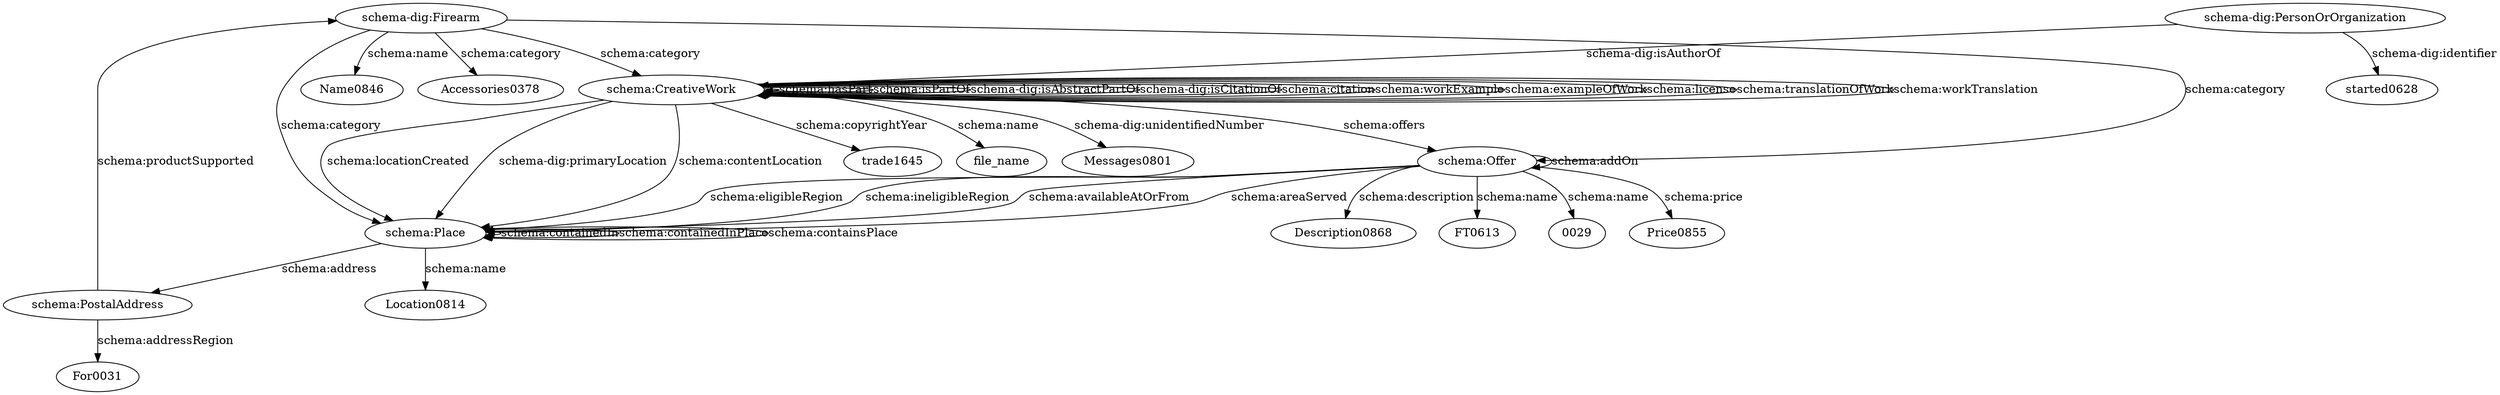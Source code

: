 digraph {
  Accessories0378 [type=attribute_name,label=Accessories0378]
  "schema-dig:Firearm1" [type=class_uri,label="schema-dig:Firearm"]
  Name0846 [type=attribute_name,label=Name0846]
  started0628 [type=attribute_name,label=started0628]
  "schema-dig:PersonOrOrganization1" [type=class_uri,label="schema-dig:PersonOrOrganization"]
  Messages0801 [type=attribute_name,label=Messages0801]
  "schema:CreativeWork1" [type=class_uri,label="schema:CreativeWork"]
  trade1645 [type=attribute_name,label=trade1645]
  file_name [type=attribute_name,label=file_name]
  Description0868 [type=attribute_name,label=Description0868]
  "schema:Offer1" [type=class_uri,label="schema:Offer"]
  FT0613 [type=attribute_name,label=FT0613]
  "0029" [type=attribute_name,label="0029"]
  Price0855 [type=attribute_name,label=Price0855]
  Location0814 [type=attribute_name,label=Location0814]
  "schema:Place1" [type=class_uri,label="schema:Place"]
  For0031 [type=attribute_name,label=For0031]
  "schema:PostalAddress1" [type=class_uri,label="schema:PostalAddress"]
  "schema-dig:Firearm1" -> Accessories0378 [label="schema:category",type=st_property_uri]
  "schema-dig:Firearm1" -> Name0846 [label="schema:name",type=st_property_uri]
  "schema-dig:PersonOrOrganization1" -> started0628 [label="schema-dig:identifier",type=st_property_uri]
  "schema:CreativeWork1" -> Messages0801 [label="schema-dig:unidentifiedNumber",type=st_property_uri]
  "schema:CreativeWork1" -> trade1645 [label="schema:copyrightYear",type=st_property_uri]
  "schema:CreativeWork1" -> file_name [label="schema:name",type=st_property_uri]
  "schema:Offer1" -> Description0868 [label="schema:description",type=st_property_uri]
  "schema:Offer1" -> FT0613 [label="schema:name",type=st_property_uri]
  "schema:Offer1" -> "0029" [label="schema:name",type=st_property_uri]
  "schema:Offer1" -> Price0855 [label="schema:price",type=st_property_uri]
  "schema:Place1" -> Location0814 [label="schema:name",type=st_property_uri]
  "schema:PostalAddress1" -> For0031 [label="schema:addressRegion",type=st_property_uri]
  "schema-dig:PersonOrOrganization1" -> "schema:CreativeWork1" [label="schema-dig:isAuthorOf",type=direct_property_uri,weight=1]
  "schema:CreativeWork1" -> "schema:CreativeWork1" [label="schema:hasPart",type=direct_property_uri,weight=1]
  "schema:CreativeWork1" -> "schema:CreativeWork1" [label="schema:isPartOf",type=direct_property_uri,weight=1]
  "schema:CreativeWork1" -> "schema:CreativeWork1" [label="schema-dig:isAbstractPartOf",type=direct_property_uri,weight=1]
  "schema:CreativeWork1" -> "schema:CreativeWork1" [label="schema-dig:isCitationOf",type=direct_property_uri,weight=1]
  "schema:CreativeWork1" -> "schema:CreativeWork1" [label="schema:citation",type=direct_property_uri,weight=1]
  "schema:CreativeWork1" -> "schema:CreativeWork1" [label="schema:workExample",type=direct_property_uri,weight=1]
  "schema:CreativeWork1" -> "schema:CreativeWork1" [label="schema:exampleOfWork",type=direct_property_uri,weight=1]
  "schema:CreativeWork1" -> "schema:CreativeWork1" [label="schema:license",type=direct_property_uri,weight=1]
  "schema:CreativeWork1" -> "schema:CreativeWork1" [label="schema:translationOfWork",type=direct_property_uri,weight=1]
  "schema:CreativeWork1" -> "schema:CreativeWork1" [label="schema:workTranslation",type=direct_property_uri,weight=1]
  "schema:CreativeWork1" -> "schema:Offer1" [label="schema:offers",type=direct_property_uri,weight=1]
  "schema:CreativeWork1" -> "schema:Place1" [label="schema:locationCreated",type=direct_property_uri,weight=1]
  "schema:CreativeWork1" -> "schema:Place1" [label="schema-dig:primaryLocation",type=direct_property_uri,weight=1]
  "schema:CreativeWork1" -> "schema:Place1" [label="schema:contentLocation",type=direct_property_uri,weight=1]
  "schema:Offer1" -> "schema:Offer1" [label="schema:addOn",type=direct_property_uri,weight=1]
  "schema:Offer1" -> "schema:Place1" [label="schema:ineligibleRegion",type=direct_property_uri,weight=1]
  "schema:Offer1" -> "schema:Place1" [label="schema:availableAtOrFrom",type=direct_property_uri,weight=1]
  "schema:Offer1" -> "schema:Place1" [label="schema:areaServed",type=direct_property_uri,weight=1]
  "schema:Offer1" -> "schema:Place1" [label="schema:eligibleRegion",type=direct_property_uri,weight=1]
  "schema:Place1" -> "schema:Place1" [label="schema:containedIn",type=direct_property_uri,weight=1]
  "schema:Place1" -> "schema:Place1" [label="schema:containedInPlace",type=direct_property_uri,weight=1]
  "schema:Place1" -> "schema:Place1" [label="schema:containsPlace",type=direct_property_uri,weight=1]
  "schema:Place1" -> "schema:PostalAddress1" [label="schema:address",type=direct_property_uri,weight=1]
  "schema-dig:Firearm1" -> "schema:CreativeWork1" [label="schema:category",type=inherited,weight=4]
  "schema-dig:Firearm1" -> "schema:Offer1" [label="schema:category",type=inherited,weight=4]
  "schema-dig:Firearm1" -> "schema:Place1" [label="schema:category",type=inherited,weight=4]
  "schema:PostalAddress1" -> "schema-dig:Firearm1" [label="schema:productSupported",type=inherited,weight=4]
}
